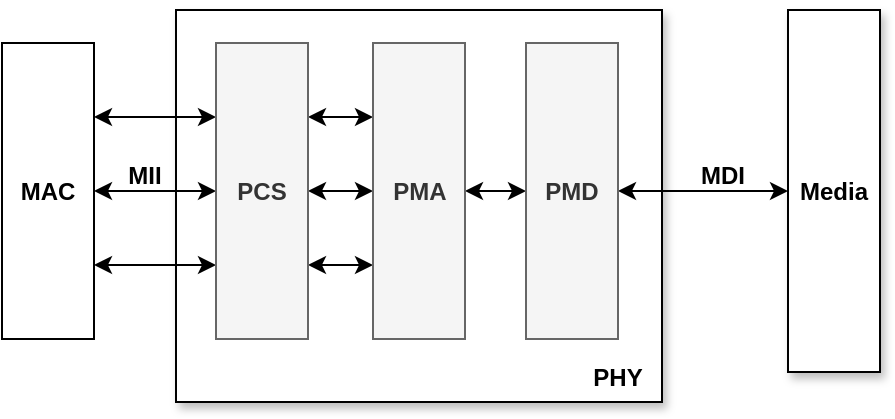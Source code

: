 <mxfile version="21.2.8" type="device">
  <diagram name="第 1 页" id="1D3koXgxp4qXRl4sMXFp">
    <mxGraphModel dx="840" dy="281" grid="0" gridSize="10" guides="1" tooltips="1" connect="1" arrows="1" fold="1" page="0" pageScale="1" pageWidth="827" pageHeight="1169" math="0" shadow="0">
      <root>
        <mxCell id="0" />
        <mxCell id="1" parent="0" />
        <mxCell id="wY0hnKDGdVHcxSXuLAbP-3" value="" style="rounded=0;whiteSpace=wrap;html=1;shadow=1;" vertex="1" parent="1">
          <mxGeometry x="27" y="154" width="243" height="196" as="geometry" />
        </mxCell>
        <mxCell id="wY0hnKDGdVHcxSXuLAbP-7" style="edgeStyle=orthogonalEdgeStyle;rounded=0;orthogonalLoop=1;jettySize=auto;html=1;startArrow=classic;startFill=1;" edge="1" parent="1" source="wY0hnKDGdVHcxSXuLAbP-4" target="wY0hnKDGdVHcxSXuLAbP-6">
          <mxGeometry relative="1" as="geometry" />
        </mxCell>
        <mxCell id="wY0hnKDGdVHcxSXuLAbP-18" style="edgeStyle=orthogonalEdgeStyle;rounded=0;orthogonalLoop=1;jettySize=auto;html=1;entryX=1;entryY=0.5;entryDx=0;entryDy=0;startArrow=classic;startFill=1;" edge="1" parent="1" source="wY0hnKDGdVHcxSXuLAbP-4" target="wY0hnKDGdVHcxSXuLAbP-17">
          <mxGeometry relative="1" as="geometry" />
        </mxCell>
        <mxCell id="wY0hnKDGdVHcxSXuLAbP-19" style="edgeStyle=orthogonalEdgeStyle;rounded=0;orthogonalLoop=1;jettySize=auto;html=1;entryX=1;entryY=0.75;entryDx=0;entryDy=0;exitX=0;exitY=0.75;exitDx=0;exitDy=0;startArrow=classic;startFill=1;" edge="1" parent="1" source="wY0hnKDGdVHcxSXuLAbP-4" target="wY0hnKDGdVHcxSXuLAbP-17">
          <mxGeometry relative="1" as="geometry" />
        </mxCell>
        <mxCell id="wY0hnKDGdVHcxSXuLAbP-20" style="edgeStyle=orthogonalEdgeStyle;rounded=0;orthogonalLoop=1;jettySize=auto;html=1;entryX=1;entryY=0.25;entryDx=0;entryDy=0;exitX=0;exitY=0.25;exitDx=0;exitDy=0;startArrow=classic;startFill=1;" edge="1" parent="1" source="wY0hnKDGdVHcxSXuLAbP-4" target="wY0hnKDGdVHcxSXuLAbP-17">
          <mxGeometry relative="1" as="geometry" />
        </mxCell>
        <mxCell id="wY0hnKDGdVHcxSXuLAbP-21" style="edgeStyle=orthogonalEdgeStyle;rounded=0;orthogonalLoop=1;jettySize=auto;html=1;entryX=0;entryY=0.75;entryDx=0;entryDy=0;exitX=1;exitY=0.75;exitDx=0;exitDy=0;startArrow=classic;startFill=1;" edge="1" parent="1" source="wY0hnKDGdVHcxSXuLAbP-4" target="wY0hnKDGdVHcxSXuLAbP-6">
          <mxGeometry relative="1" as="geometry" />
        </mxCell>
        <mxCell id="wY0hnKDGdVHcxSXuLAbP-22" style="edgeStyle=orthogonalEdgeStyle;rounded=0;orthogonalLoop=1;jettySize=auto;html=1;entryX=0;entryY=0.25;entryDx=0;entryDy=0;exitX=1;exitY=0.25;exitDx=0;exitDy=0;startArrow=classic;startFill=1;" edge="1" parent="1" source="wY0hnKDGdVHcxSXuLAbP-4" target="wY0hnKDGdVHcxSXuLAbP-6">
          <mxGeometry relative="1" as="geometry" />
        </mxCell>
        <mxCell id="wY0hnKDGdVHcxSXuLAbP-4" value="&lt;b&gt;PCS&lt;/b&gt;" style="rounded=0;whiteSpace=wrap;html=1;fillColor=#f5f5f5;fontColor=#333333;strokeColor=#666666;" vertex="1" parent="1">
          <mxGeometry x="47" y="170.5" width="46" height="148" as="geometry" />
        </mxCell>
        <mxCell id="wY0hnKDGdVHcxSXuLAbP-9" style="edgeStyle=orthogonalEdgeStyle;rounded=0;orthogonalLoop=1;jettySize=auto;html=1;startArrow=classic;startFill=1;" edge="1" parent="1" source="wY0hnKDGdVHcxSXuLAbP-6" target="wY0hnKDGdVHcxSXuLAbP-8">
          <mxGeometry relative="1" as="geometry" />
        </mxCell>
        <mxCell id="wY0hnKDGdVHcxSXuLAbP-6" value="&lt;b&gt;PMA&lt;/b&gt;" style="rounded=0;whiteSpace=wrap;html=1;fillColor=#f5f5f5;fontColor=#333333;strokeColor=#666666;" vertex="1" parent="1">
          <mxGeometry x="125.5" y="170.5" width="46" height="148" as="geometry" />
        </mxCell>
        <mxCell id="wY0hnKDGdVHcxSXuLAbP-12" style="edgeStyle=orthogonalEdgeStyle;rounded=0;orthogonalLoop=1;jettySize=auto;html=1;entryX=0;entryY=0.5;entryDx=0;entryDy=0;startArrow=classic;startFill=1;" edge="1" parent="1" source="wY0hnKDGdVHcxSXuLAbP-8" target="wY0hnKDGdVHcxSXuLAbP-11">
          <mxGeometry relative="1" as="geometry" />
        </mxCell>
        <mxCell id="wY0hnKDGdVHcxSXuLAbP-8" value="&lt;b&gt;PMD&lt;/b&gt;" style="rounded=0;whiteSpace=wrap;html=1;fillColor=#f5f5f5;fontColor=#333333;strokeColor=#666666;" vertex="1" parent="1">
          <mxGeometry x="202" y="170.5" width="46" height="148" as="geometry" />
        </mxCell>
        <mxCell id="wY0hnKDGdVHcxSXuLAbP-11" value="&lt;b&gt;Media&lt;/b&gt;" style="rounded=0;whiteSpace=wrap;html=1;shadow=1;" vertex="1" parent="1">
          <mxGeometry x="333" y="154" width="46" height="181" as="geometry" />
        </mxCell>
        <mxCell id="wY0hnKDGdVHcxSXuLAbP-13" value="&lt;b&gt;PHY&lt;/b&gt;" style="text;html=1;strokeColor=none;fillColor=none;align=center;verticalAlign=middle;whiteSpace=wrap;rounded=0;" vertex="1" parent="1">
          <mxGeometry x="218" y="323" width="60" height="30" as="geometry" />
        </mxCell>
        <mxCell id="wY0hnKDGdVHcxSXuLAbP-14" value="&lt;b&gt;MII&lt;/b&gt;" style="text;html=1;strokeColor=none;fillColor=none;align=center;verticalAlign=middle;whiteSpace=wrap;rounded=0;" vertex="1" parent="1">
          <mxGeometry x="-4" y="222" width="31" height="30" as="geometry" />
        </mxCell>
        <mxCell id="wY0hnKDGdVHcxSXuLAbP-15" value="&lt;b&gt;MDI&lt;/b&gt;" style="text;html=1;strokeColor=none;fillColor=none;align=center;verticalAlign=middle;whiteSpace=wrap;rounded=0;" vertex="1" parent="1">
          <mxGeometry x="285" y="222" width="31" height="30" as="geometry" />
        </mxCell>
        <mxCell id="wY0hnKDGdVHcxSXuLAbP-17" value="&lt;b&gt;MAC&lt;/b&gt;" style="rounded=0;whiteSpace=wrap;html=1;" vertex="1" parent="1">
          <mxGeometry x="-60" y="170.5" width="46" height="148" as="geometry" />
        </mxCell>
      </root>
    </mxGraphModel>
  </diagram>
</mxfile>
